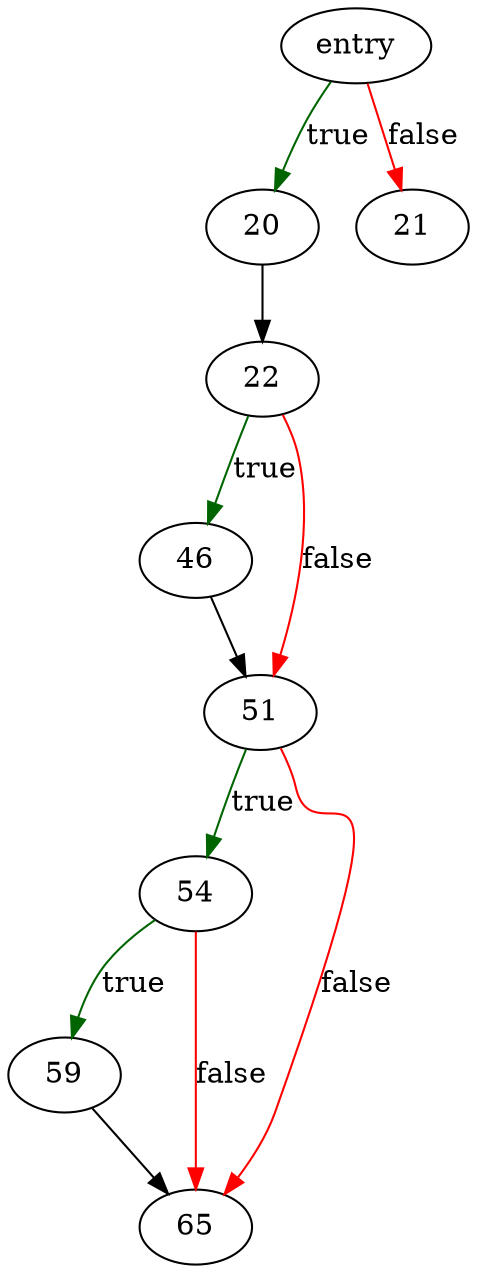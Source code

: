 digraph "shellFkeyCollateClause" {
	// Node definitions.
	3 [label=entry];
	20;
	21;
	22;
	46;
	51;
	54;
	59;
	65;

	// Edge definitions.
	3 -> 20 [
		color=darkgreen
		label=true
	];
	3 -> 21 [
		color=red
		label=false
	];
	20 -> 22;
	22 -> 46 [
		color=darkgreen
		label=true
	];
	22 -> 51 [
		color=red
		label=false
	];
	46 -> 51;
	51 -> 54 [
		color=darkgreen
		label=true
	];
	51 -> 65 [
		color=red
		label=false
	];
	54 -> 59 [
		color=darkgreen
		label=true
	];
	54 -> 65 [
		color=red
		label=false
	];
	59 -> 65;
}